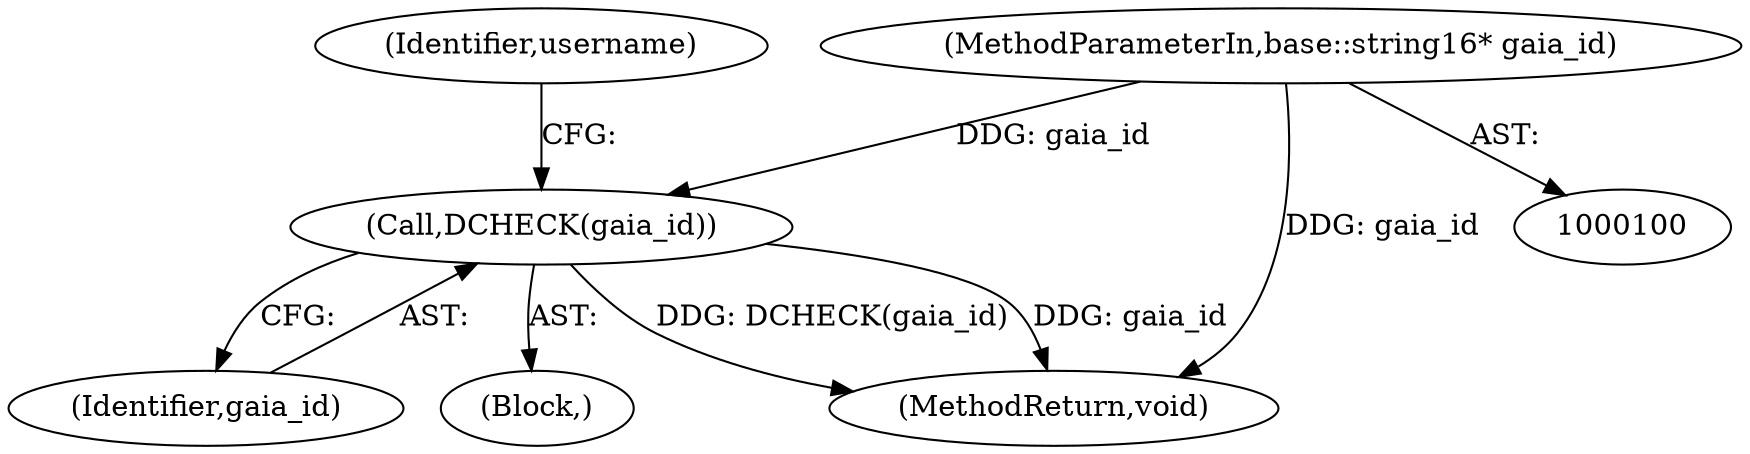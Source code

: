 digraph "0_Chrome_2440e872debd68ae7c2a8bf9ddb34df2cce378cd@pointer" {
"1000102" [label="(MethodParameterIn,base::string16* gaia_id)"];
"1000110" [label="(Call,DCHECK(gaia_id))"];
"1000111" [label="(Identifier,gaia_id)"];
"1000109" [label="(Block,)"];
"1000110" [label="(Call,DCHECK(gaia_id))"];
"1000234" [label="(MethodReturn,void)"];
"1000113" [label="(Identifier,username)"];
"1000102" [label="(MethodParameterIn,base::string16* gaia_id)"];
"1000102" -> "1000100"  [label="AST: "];
"1000102" -> "1000234"  [label="DDG: gaia_id"];
"1000102" -> "1000110"  [label="DDG: gaia_id"];
"1000110" -> "1000109"  [label="AST: "];
"1000110" -> "1000111"  [label="CFG: "];
"1000111" -> "1000110"  [label="AST: "];
"1000113" -> "1000110"  [label="CFG: "];
"1000110" -> "1000234"  [label="DDG: DCHECK(gaia_id)"];
"1000110" -> "1000234"  [label="DDG: gaia_id"];
}
